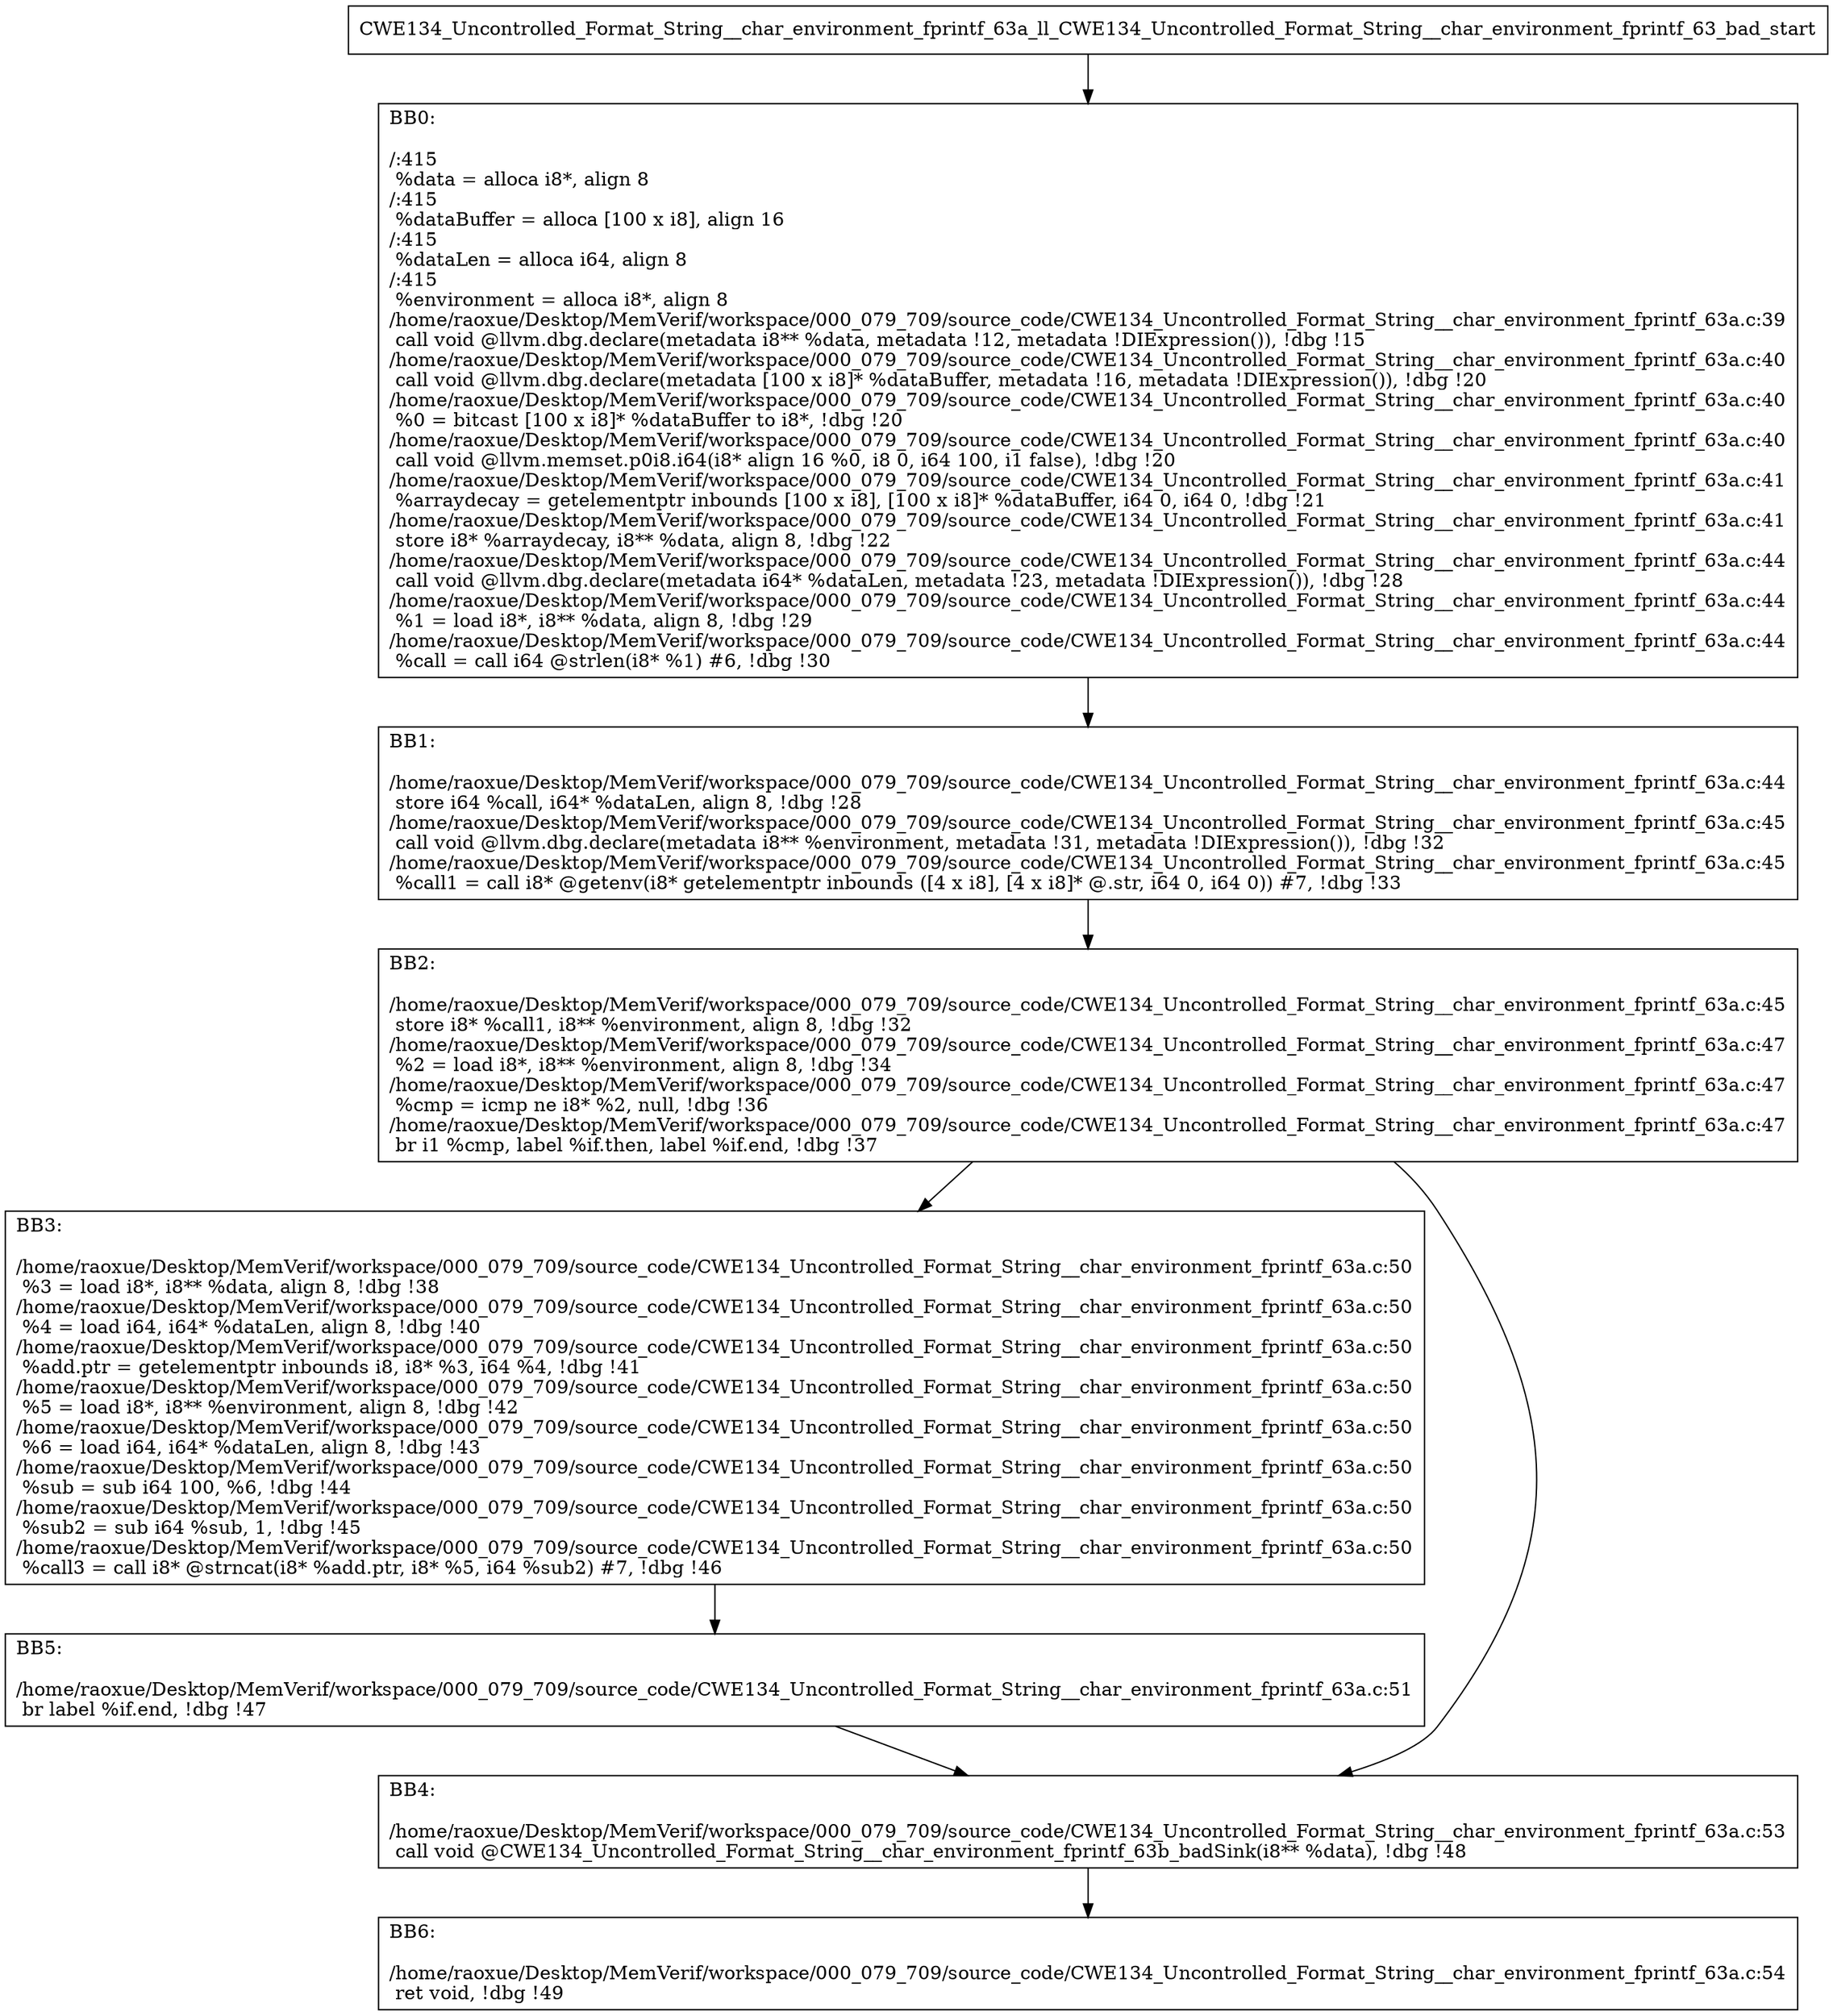 digraph "CFG for'CWE134_Uncontrolled_Format_String__char_environment_fprintf_63a_ll_CWE134_Uncontrolled_Format_String__char_environment_fprintf_63_bad' function" {
	BBCWE134_Uncontrolled_Format_String__char_environment_fprintf_63a_ll_CWE134_Uncontrolled_Format_String__char_environment_fprintf_63_bad_start[shape=record,label="{CWE134_Uncontrolled_Format_String__char_environment_fprintf_63a_ll_CWE134_Uncontrolled_Format_String__char_environment_fprintf_63_bad_start}"];
	BBCWE134_Uncontrolled_Format_String__char_environment_fprintf_63a_ll_CWE134_Uncontrolled_Format_String__char_environment_fprintf_63_bad_start-> CWE134_Uncontrolled_Format_String__char_environment_fprintf_63a_ll_CWE134_Uncontrolled_Format_String__char_environment_fprintf_63_badBB0;
	CWE134_Uncontrolled_Format_String__char_environment_fprintf_63a_ll_CWE134_Uncontrolled_Format_String__char_environment_fprintf_63_badBB0 [shape=record, label="{BB0:\l\l/:415\l
  %data = alloca i8*, align 8\l
/:415\l
  %dataBuffer = alloca [100 x i8], align 16\l
/:415\l
  %dataLen = alloca i64, align 8\l
/:415\l
  %environment = alloca i8*, align 8\l
/home/raoxue/Desktop/MemVerif/workspace/000_079_709/source_code/CWE134_Uncontrolled_Format_String__char_environment_fprintf_63a.c:39\l
  call void @llvm.dbg.declare(metadata i8** %data, metadata !12, metadata !DIExpression()), !dbg !15\l
/home/raoxue/Desktop/MemVerif/workspace/000_079_709/source_code/CWE134_Uncontrolled_Format_String__char_environment_fprintf_63a.c:40\l
  call void @llvm.dbg.declare(metadata [100 x i8]* %dataBuffer, metadata !16, metadata !DIExpression()), !dbg !20\l
/home/raoxue/Desktop/MemVerif/workspace/000_079_709/source_code/CWE134_Uncontrolled_Format_String__char_environment_fprintf_63a.c:40\l
  %0 = bitcast [100 x i8]* %dataBuffer to i8*, !dbg !20\l
/home/raoxue/Desktop/MemVerif/workspace/000_079_709/source_code/CWE134_Uncontrolled_Format_String__char_environment_fprintf_63a.c:40\l
  call void @llvm.memset.p0i8.i64(i8* align 16 %0, i8 0, i64 100, i1 false), !dbg !20\l
/home/raoxue/Desktop/MemVerif/workspace/000_079_709/source_code/CWE134_Uncontrolled_Format_String__char_environment_fprintf_63a.c:41\l
  %arraydecay = getelementptr inbounds [100 x i8], [100 x i8]* %dataBuffer, i64 0, i64 0, !dbg !21\l
/home/raoxue/Desktop/MemVerif/workspace/000_079_709/source_code/CWE134_Uncontrolled_Format_String__char_environment_fprintf_63a.c:41\l
  store i8* %arraydecay, i8** %data, align 8, !dbg !22\l
/home/raoxue/Desktop/MemVerif/workspace/000_079_709/source_code/CWE134_Uncontrolled_Format_String__char_environment_fprintf_63a.c:44\l
  call void @llvm.dbg.declare(metadata i64* %dataLen, metadata !23, metadata !DIExpression()), !dbg !28\l
/home/raoxue/Desktop/MemVerif/workspace/000_079_709/source_code/CWE134_Uncontrolled_Format_String__char_environment_fprintf_63a.c:44\l
  %1 = load i8*, i8** %data, align 8, !dbg !29\l
/home/raoxue/Desktop/MemVerif/workspace/000_079_709/source_code/CWE134_Uncontrolled_Format_String__char_environment_fprintf_63a.c:44\l
  %call = call i64 @strlen(i8* %1) #6, !dbg !30\l
}"];
	CWE134_Uncontrolled_Format_String__char_environment_fprintf_63a_ll_CWE134_Uncontrolled_Format_String__char_environment_fprintf_63_badBB0-> CWE134_Uncontrolled_Format_String__char_environment_fprintf_63a_ll_CWE134_Uncontrolled_Format_String__char_environment_fprintf_63_badBB1;
	CWE134_Uncontrolled_Format_String__char_environment_fprintf_63a_ll_CWE134_Uncontrolled_Format_String__char_environment_fprintf_63_badBB1 [shape=record, label="{BB1:\l\l/home/raoxue/Desktop/MemVerif/workspace/000_079_709/source_code/CWE134_Uncontrolled_Format_String__char_environment_fprintf_63a.c:44\l
  store i64 %call, i64* %dataLen, align 8, !dbg !28\l
/home/raoxue/Desktop/MemVerif/workspace/000_079_709/source_code/CWE134_Uncontrolled_Format_String__char_environment_fprintf_63a.c:45\l
  call void @llvm.dbg.declare(metadata i8** %environment, metadata !31, metadata !DIExpression()), !dbg !32\l
/home/raoxue/Desktop/MemVerif/workspace/000_079_709/source_code/CWE134_Uncontrolled_Format_String__char_environment_fprintf_63a.c:45\l
  %call1 = call i8* @getenv(i8* getelementptr inbounds ([4 x i8], [4 x i8]* @.str, i64 0, i64 0)) #7, !dbg !33\l
}"];
	CWE134_Uncontrolled_Format_String__char_environment_fprintf_63a_ll_CWE134_Uncontrolled_Format_String__char_environment_fprintf_63_badBB1-> CWE134_Uncontrolled_Format_String__char_environment_fprintf_63a_ll_CWE134_Uncontrolled_Format_String__char_environment_fprintf_63_badBB2;
	CWE134_Uncontrolled_Format_String__char_environment_fprintf_63a_ll_CWE134_Uncontrolled_Format_String__char_environment_fprintf_63_badBB2 [shape=record, label="{BB2:\l\l/home/raoxue/Desktop/MemVerif/workspace/000_079_709/source_code/CWE134_Uncontrolled_Format_String__char_environment_fprintf_63a.c:45\l
  store i8* %call1, i8** %environment, align 8, !dbg !32\l
/home/raoxue/Desktop/MemVerif/workspace/000_079_709/source_code/CWE134_Uncontrolled_Format_String__char_environment_fprintf_63a.c:47\l
  %2 = load i8*, i8** %environment, align 8, !dbg !34\l
/home/raoxue/Desktop/MemVerif/workspace/000_079_709/source_code/CWE134_Uncontrolled_Format_String__char_environment_fprintf_63a.c:47\l
  %cmp = icmp ne i8* %2, null, !dbg !36\l
/home/raoxue/Desktop/MemVerif/workspace/000_079_709/source_code/CWE134_Uncontrolled_Format_String__char_environment_fprintf_63a.c:47\l
  br i1 %cmp, label %if.then, label %if.end, !dbg !37\l
}"];
	CWE134_Uncontrolled_Format_String__char_environment_fprintf_63a_ll_CWE134_Uncontrolled_Format_String__char_environment_fprintf_63_badBB2-> CWE134_Uncontrolled_Format_String__char_environment_fprintf_63a_ll_CWE134_Uncontrolled_Format_String__char_environment_fprintf_63_badBB3;
	CWE134_Uncontrolled_Format_String__char_environment_fprintf_63a_ll_CWE134_Uncontrolled_Format_String__char_environment_fprintf_63_badBB2-> CWE134_Uncontrolled_Format_String__char_environment_fprintf_63a_ll_CWE134_Uncontrolled_Format_String__char_environment_fprintf_63_badBB4;
	CWE134_Uncontrolled_Format_String__char_environment_fprintf_63a_ll_CWE134_Uncontrolled_Format_String__char_environment_fprintf_63_badBB3 [shape=record, label="{BB3:\l\l/home/raoxue/Desktop/MemVerif/workspace/000_079_709/source_code/CWE134_Uncontrolled_Format_String__char_environment_fprintf_63a.c:50\l
  %3 = load i8*, i8** %data, align 8, !dbg !38\l
/home/raoxue/Desktop/MemVerif/workspace/000_079_709/source_code/CWE134_Uncontrolled_Format_String__char_environment_fprintf_63a.c:50\l
  %4 = load i64, i64* %dataLen, align 8, !dbg !40\l
/home/raoxue/Desktop/MemVerif/workspace/000_079_709/source_code/CWE134_Uncontrolled_Format_String__char_environment_fprintf_63a.c:50\l
  %add.ptr = getelementptr inbounds i8, i8* %3, i64 %4, !dbg !41\l
/home/raoxue/Desktop/MemVerif/workspace/000_079_709/source_code/CWE134_Uncontrolled_Format_String__char_environment_fprintf_63a.c:50\l
  %5 = load i8*, i8** %environment, align 8, !dbg !42\l
/home/raoxue/Desktop/MemVerif/workspace/000_079_709/source_code/CWE134_Uncontrolled_Format_String__char_environment_fprintf_63a.c:50\l
  %6 = load i64, i64* %dataLen, align 8, !dbg !43\l
/home/raoxue/Desktop/MemVerif/workspace/000_079_709/source_code/CWE134_Uncontrolled_Format_String__char_environment_fprintf_63a.c:50\l
  %sub = sub i64 100, %6, !dbg !44\l
/home/raoxue/Desktop/MemVerif/workspace/000_079_709/source_code/CWE134_Uncontrolled_Format_String__char_environment_fprintf_63a.c:50\l
  %sub2 = sub i64 %sub, 1, !dbg !45\l
/home/raoxue/Desktop/MemVerif/workspace/000_079_709/source_code/CWE134_Uncontrolled_Format_String__char_environment_fprintf_63a.c:50\l
  %call3 = call i8* @strncat(i8* %add.ptr, i8* %5, i64 %sub2) #7, !dbg !46\l
}"];
	CWE134_Uncontrolled_Format_String__char_environment_fprintf_63a_ll_CWE134_Uncontrolled_Format_String__char_environment_fprintf_63_badBB3-> CWE134_Uncontrolled_Format_String__char_environment_fprintf_63a_ll_CWE134_Uncontrolled_Format_String__char_environment_fprintf_63_badBB5;
	CWE134_Uncontrolled_Format_String__char_environment_fprintf_63a_ll_CWE134_Uncontrolled_Format_String__char_environment_fprintf_63_badBB5 [shape=record, label="{BB5:\l\l/home/raoxue/Desktop/MemVerif/workspace/000_079_709/source_code/CWE134_Uncontrolled_Format_String__char_environment_fprintf_63a.c:51\l
  br label %if.end, !dbg !47\l
}"];
	CWE134_Uncontrolled_Format_String__char_environment_fprintf_63a_ll_CWE134_Uncontrolled_Format_String__char_environment_fprintf_63_badBB5-> CWE134_Uncontrolled_Format_String__char_environment_fprintf_63a_ll_CWE134_Uncontrolled_Format_String__char_environment_fprintf_63_badBB4;
	CWE134_Uncontrolled_Format_String__char_environment_fprintf_63a_ll_CWE134_Uncontrolled_Format_String__char_environment_fprintf_63_badBB4 [shape=record, label="{BB4:\l\l/home/raoxue/Desktop/MemVerif/workspace/000_079_709/source_code/CWE134_Uncontrolled_Format_String__char_environment_fprintf_63a.c:53\l
  call void @CWE134_Uncontrolled_Format_String__char_environment_fprintf_63b_badSink(i8** %data), !dbg !48\l
}"];
	CWE134_Uncontrolled_Format_String__char_environment_fprintf_63a_ll_CWE134_Uncontrolled_Format_String__char_environment_fprintf_63_badBB4-> CWE134_Uncontrolled_Format_String__char_environment_fprintf_63a_ll_CWE134_Uncontrolled_Format_String__char_environment_fprintf_63_badBB6;
	CWE134_Uncontrolled_Format_String__char_environment_fprintf_63a_ll_CWE134_Uncontrolled_Format_String__char_environment_fprintf_63_badBB6 [shape=record, label="{BB6:\l\l/home/raoxue/Desktop/MemVerif/workspace/000_079_709/source_code/CWE134_Uncontrolled_Format_String__char_environment_fprintf_63a.c:54\l
  ret void, !dbg !49\l
}"];
}
